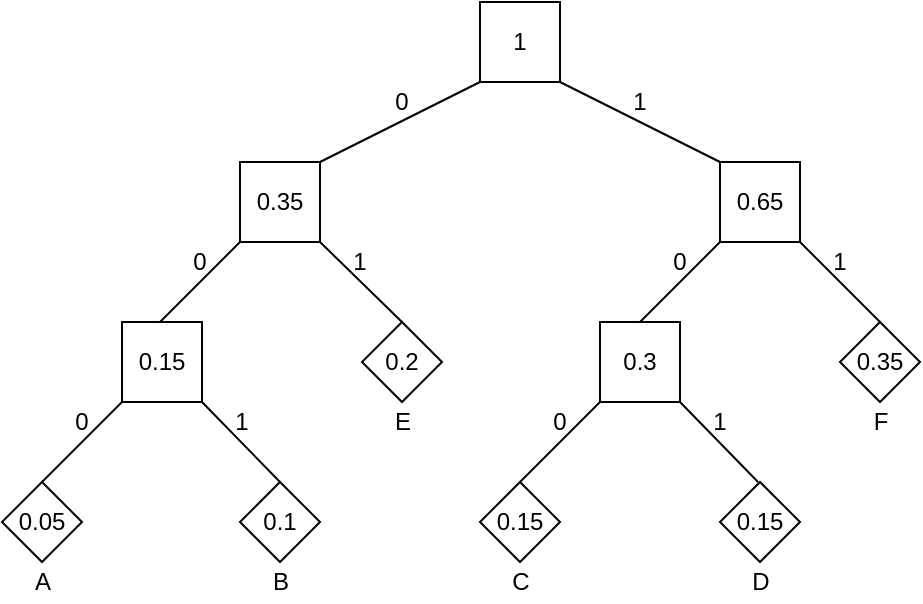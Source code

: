 <mxfile version="14.6.13" type="device"><diagram id="h2z564HALCAnvODpaqtE" name="Page-1"><mxGraphModel dx="477" dy="447" grid="1" gridSize="10" guides="1" tooltips="1" connect="1" arrows="1" fold="1" page="1" pageScale="1" pageWidth="827" pageHeight="1169" math="0" shadow="0"><root><mxCell id="0"/><mxCell id="1" parent="0"/><mxCell id="ItbnqzcDqnBm3opy0ztG-4" value="1" style="whiteSpace=wrap;html=1;aspect=fixed;" vertex="1" parent="1"><mxGeometry x="279" y="80" width="40" height="40" as="geometry"/></mxCell><mxCell id="ItbnqzcDqnBm3opy0ztG-5" value="" style="endArrow=none;html=1;entryX=0;entryY=1;entryDx=0;entryDy=0;exitX=1;exitY=0;exitDx=0;exitDy=0;" edge="1" parent="1" source="ItbnqzcDqnBm3opy0ztG-9" target="ItbnqzcDqnBm3opy0ztG-4"><mxGeometry width="50" height="50" relative="1" as="geometry"><mxPoint x="239" y="160" as="sourcePoint"/><mxPoint x="319" y="210" as="targetPoint"/></mxGeometry></mxCell><mxCell id="ItbnqzcDqnBm3opy0ztG-6" value="" style="endArrow=none;html=1;entryX=1;entryY=1;entryDx=0;entryDy=0;exitX=0;exitY=0;exitDx=0;exitDy=0;" edge="1" parent="1" source="ItbnqzcDqnBm3opy0ztG-10" target="ItbnqzcDqnBm3opy0ztG-4"><mxGeometry width="50" height="50" relative="1" as="geometry"><mxPoint x="359" y="160" as="sourcePoint"/><mxPoint x="289" y="130" as="targetPoint"/></mxGeometry></mxCell><mxCell id="ItbnqzcDqnBm3opy0ztG-9" value="0.35" style="whiteSpace=wrap;html=1;aspect=fixed;" vertex="1" parent="1"><mxGeometry x="159" y="160" width="40" height="40" as="geometry"/></mxCell><mxCell id="ItbnqzcDqnBm3opy0ztG-10" value="0.65" style="whiteSpace=wrap;html=1;aspect=fixed;" vertex="1" parent="1"><mxGeometry x="399" y="160" width="40" height="40" as="geometry"/></mxCell><mxCell id="ItbnqzcDqnBm3opy0ztG-19" value="" style="endArrow=none;html=1;entryX=0;entryY=1;entryDx=0;entryDy=0;" edge="1" parent="1"><mxGeometry width="50" height="50" relative="1" as="geometry"><mxPoint x="359" y="240" as="sourcePoint"/><mxPoint x="399" y="200" as="targetPoint"/></mxGeometry></mxCell><mxCell id="ItbnqzcDqnBm3opy0ztG-20" value="" style="endArrow=none;html=1;entryX=1;entryY=1;entryDx=0;entryDy=0;" edge="1" parent="1"><mxGeometry width="50" height="50" relative="1" as="geometry"><mxPoint x="479" y="240" as="sourcePoint"/><mxPoint x="439" y="200" as="targetPoint"/></mxGeometry></mxCell><mxCell id="ItbnqzcDqnBm3opy0ztG-21" value="0.3" style="whiteSpace=wrap;html=1;aspect=fixed;" vertex="1" parent="1"><mxGeometry x="339" y="240" width="40" height="40" as="geometry"/></mxCell><mxCell id="ItbnqzcDqnBm3opy0ztG-22" value="0.35" style="rhombus;whiteSpace=wrap;html=1;" vertex="1" parent="1"><mxGeometry x="459" y="240" width="40" height="40" as="geometry"/></mxCell><mxCell id="ItbnqzcDqnBm3opy0ztG-23" value="" style="endArrow=none;html=1;entryX=1;entryY=1;entryDx=0;entryDy=0;exitX=0.5;exitY=0;exitDx=0;exitDy=0;" edge="1" parent="1" source="ItbnqzcDqnBm3opy0ztG-26" target="ItbnqzcDqnBm3opy0ztG-9"><mxGeometry width="50" height="50" relative="1" as="geometry"><mxPoint x="239" y="240" as="sourcePoint"/><mxPoint x="309" y="220" as="targetPoint"/></mxGeometry></mxCell><mxCell id="ItbnqzcDqnBm3opy0ztG-24" value="" style="endArrow=none;html=1;entryX=0;entryY=1;entryDx=0;entryDy=0;" edge="1" parent="1" target="ItbnqzcDqnBm3opy0ztG-9"><mxGeometry width="50" height="50" relative="1" as="geometry"><mxPoint x="119" y="240" as="sourcePoint"/><mxPoint x="209" y="210" as="targetPoint"/></mxGeometry></mxCell><mxCell id="ItbnqzcDqnBm3opy0ztG-25" value="0.15" style="whiteSpace=wrap;html=1;aspect=fixed;" vertex="1" parent="1"><mxGeometry x="100" y="240" width="40" height="40" as="geometry"/></mxCell><mxCell id="ItbnqzcDqnBm3opy0ztG-26" value="0.2" style="rhombus;whiteSpace=wrap;html=1;" vertex="1" parent="1"><mxGeometry x="220" y="240" width="40" height="40" as="geometry"/></mxCell><mxCell id="ItbnqzcDqnBm3opy0ztG-27" value="" style="endArrow=none;html=1;" edge="1" parent="1"><mxGeometry width="50" height="50" relative="1" as="geometry"><mxPoint x="60" y="320" as="sourcePoint"/><mxPoint x="100" y="280" as="targetPoint"/></mxGeometry></mxCell><mxCell id="ItbnqzcDqnBm3opy0ztG-29" value="" style="endArrow=none;html=1;entryX=1;entryY=1;entryDx=0;entryDy=0;exitX=0.5;exitY=0;exitDx=0;exitDy=0;" edge="1" parent="1" source="ItbnqzcDqnBm3opy0ztG-30"><mxGeometry width="50" height="50" relative="1" as="geometry"><mxPoint x="180" y="320" as="sourcePoint"/><mxPoint x="140" y="280" as="targetPoint"/></mxGeometry></mxCell><mxCell id="ItbnqzcDqnBm3opy0ztG-30" value="0.1" style="rhombus;whiteSpace=wrap;html=1;" vertex="1" parent="1"><mxGeometry x="159" y="320" width="40" height="40" as="geometry"/></mxCell><mxCell id="ItbnqzcDqnBm3opy0ztG-32" value="0.05" style="rhombus;whiteSpace=wrap;html=1;" vertex="1" parent="1"><mxGeometry x="40" y="320" width="40" height="40" as="geometry"/></mxCell><mxCell id="ItbnqzcDqnBm3opy0ztG-33" value="" style="endArrow=none;html=1;" edge="1" parent="1"><mxGeometry width="50" height="50" relative="1" as="geometry"><mxPoint x="299" y="320" as="sourcePoint"/><mxPoint x="339" y="280" as="targetPoint"/></mxGeometry></mxCell><mxCell id="ItbnqzcDqnBm3opy0ztG-34" value="" style="endArrow=none;html=1;entryX=1;entryY=1;entryDx=0;entryDy=0;exitX=0.5;exitY=0;exitDx=0;exitDy=0;" edge="1" parent="1"><mxGeometry width="50" height="50" relative="1" as="geometry"><mxPoint x="418" y="320" as="sourcePoint"/><mxPoint x="379" y="280" as="targetPoint"/></mxGeometry></mxCell><mxCell id="ItbnqzcDqnBm3opy0ztG-35" value="0.15" style="rhombus;whiteSpace=wrap;html=1;" vertex="1" parent="1"><mxGeometry x="279" y="320" width="40" height="40" as="geometry"/></mxCell><mxCell id="ItbnqzcDqnBm3opy0ztG-36" value="0.15" style="rhombus;whiteSpace=wrap;html=1;" vertex="1" parent="1"><mxGeometry x="399" y="320" width="40" height="40" as="geometry"/></mxCell><mxCell id="ItbnqzcDqnBm3opy0ztG-37" value="0" style="text;html=1;strokeColor=none;fillColor=none;align=center;verticalAlign=middle;whiteSpace=wrap;rounded=0;" vertex="1" parent="1"><mxGeometry x="220" y="120" width="40" height="20" as="geometry"/></mxCell><mxCell id="ItbnqzcDqnBm3opy0ztG-38" value="0" style="text;html=1;strokeColor=none;fillColor=none;align=center;verticalAlign=middle;whiteSpace=wrap;rounded=0;" vertex="1" parent="1"><mxGeometry x="119" y="200" width="40" height="20" as="geometry"/></mxCell><mxCell id="ItbnqzcDqnBm3opy0ztG-39" value="0" style="text;html=1;strokeColor=none;fillColor=none;align=center;verticalAlign=middle;whiteSpace=wrap;rounded=0;" vertex="1" parent="1"><mxGeometry x="60" y="280" width="40" height="20" as="geometry"/></mxCell><mxCell id="ItbnqzcDqnBm3opy0ztG-40" value="0" style="text;html=1;strokeColor=none;fillColor=none;align=center;verticalAlign=middle;whiteSpace=wrap;rounded=0;" vertex="1" parent="1"><mxGeometry x="299" y="280" width="40" height="20" as="geometry"/></mxCell><mxCell id="ItbnqzcDqnBm3opy0ztG-41" value="0" style="text;html=1;strokeColor=none;fillColor=none;align=center;verticalAlign=middle;whiteSpace=wrap;rounded=0;" vertex="1" parent="1"><mxGeometry x="359" y="200" width="40" height="20" as="geometry"/></mxCell><mxCell id="ItbnqzcDqnBm3opy0ztG-42" value="1" style="text;html=1;strokeColor=none;fillColor=none;align=center;verticalAlign=middle;whiteSpace=wrap;rounded=0;" vertex="1" parent="1"><mxGeometry x="199" y="200" width="40" height="20" as="geometry"/></mxCell><mxCell id="ItbnqzcDqnBm3opy0ztG-44" value="1" style="text;html=1;strokeColor=none;fillColor=none;align=center;verticalAlign=middle;whiteSpace=wrap;rounded=0;" vertex="1" parent="1"><mxGeometry x="339" y="120" width="40" height="20" as="geometry"/></mxCell><mxCell id="ItbnqzcDqnBm3opy0ztG-45" value="1" style="text;html=1;strokeColor=none;fillColor=none;align=center;verticalAlign=middle;whiteSpace=wrap;rounded=0;" vertex="1" parent="1"><mxGeometry x="439" y="200" width="40" height="20" as="geometry"/></mxCell><mxCell id="ItbnqzcDqnBm3opy0ztG-46" value="1" style="text;html=1;strokeColor=none;fillColor=none;align=center;verticalAlign=middle;whiteSpace=wrap;rounded=0;" vertex="1" parent="1"><mxGeometry x="379" y="280" width="40" height="20" as="geometry"/></mxCell><mxCell id="ItbnqzcDqnBm3opy0ztG-47" value="1" style="text;html=1;strokeColor=none;fillColor=none;align=center;verticalAlign=middle;whiteSpace=wrap;rounded=0;" vertex="1" parent="1"><mxGeometry x="140" y="280" width="40" height="20" as="geometry"/></mxCell><mxCell id="ItbnqzcDqnBm3opy0ztG-48" value="A" style="text;html=1;align=center;verticalAlign=middle;resizable=0;points=[];autosize=1;strokeColor=none;" vertex="1" parent="1"><mxGeometry x="50" y="360" width="20" height="20" as="geometry"/></mxCell><mxCell id="ItbnqzcDqnBm3opy0ztG-49" value="B" style="text;html=1;align=center;verticalAlign=middle;resizable=0;points=[];autosize=1;strokeColor=none;" vertex="1" parent="1"><mxGeometry x="169" y="360" width="20" height="20" as="geometry"/></mxCell><mxCell id="ItbnqzcDqnBm3opy0ztG-50" value="E" style="text;html=1;align=center;verticalAlign=middle;resizable=0;points=[];autosize=1;strokeColor=none;" vertex="1" parent="1"><mxGeometry x="230" y="280" width="20" height="20" as="geometry"/></mxCell><mxCell id="ItbnqzcDqnBm3opy0ztG-51" value="C" style="text;html=1;align=center;verticalAlign=middle;resizable=0;points=[];autosize=1;strokeColor=none;" vertex="1" parent="1"><mxGeometry x="289" y="360" width="20" height="20" as="geometry"/></mxCell><mxCell id="ItbnqzcDqnBm3opy0ztG-52" value="D" style="text;html=1;align=center;verticalAlign=middle;resizable=0;points=[];autosize=1;strokeColor=none;" vertex="1" parent="1"><mxGeometry x="409" y="360" width="20" height="20" as="geometry"/></mxCell><mxCell id="ItbnqzcDqnBm3opy0ztG-53" value="F" style="text;html=1;align=center;verticalAlign=middle;resizable=0;points=[];autosize=1;strokeColor=none;" vertex="1" parent="1"><mxGeometry x="469" y="280" width="20" height="20" as="geometry"/></mxCell></root></mxGraphModel></diagram></mxfile>